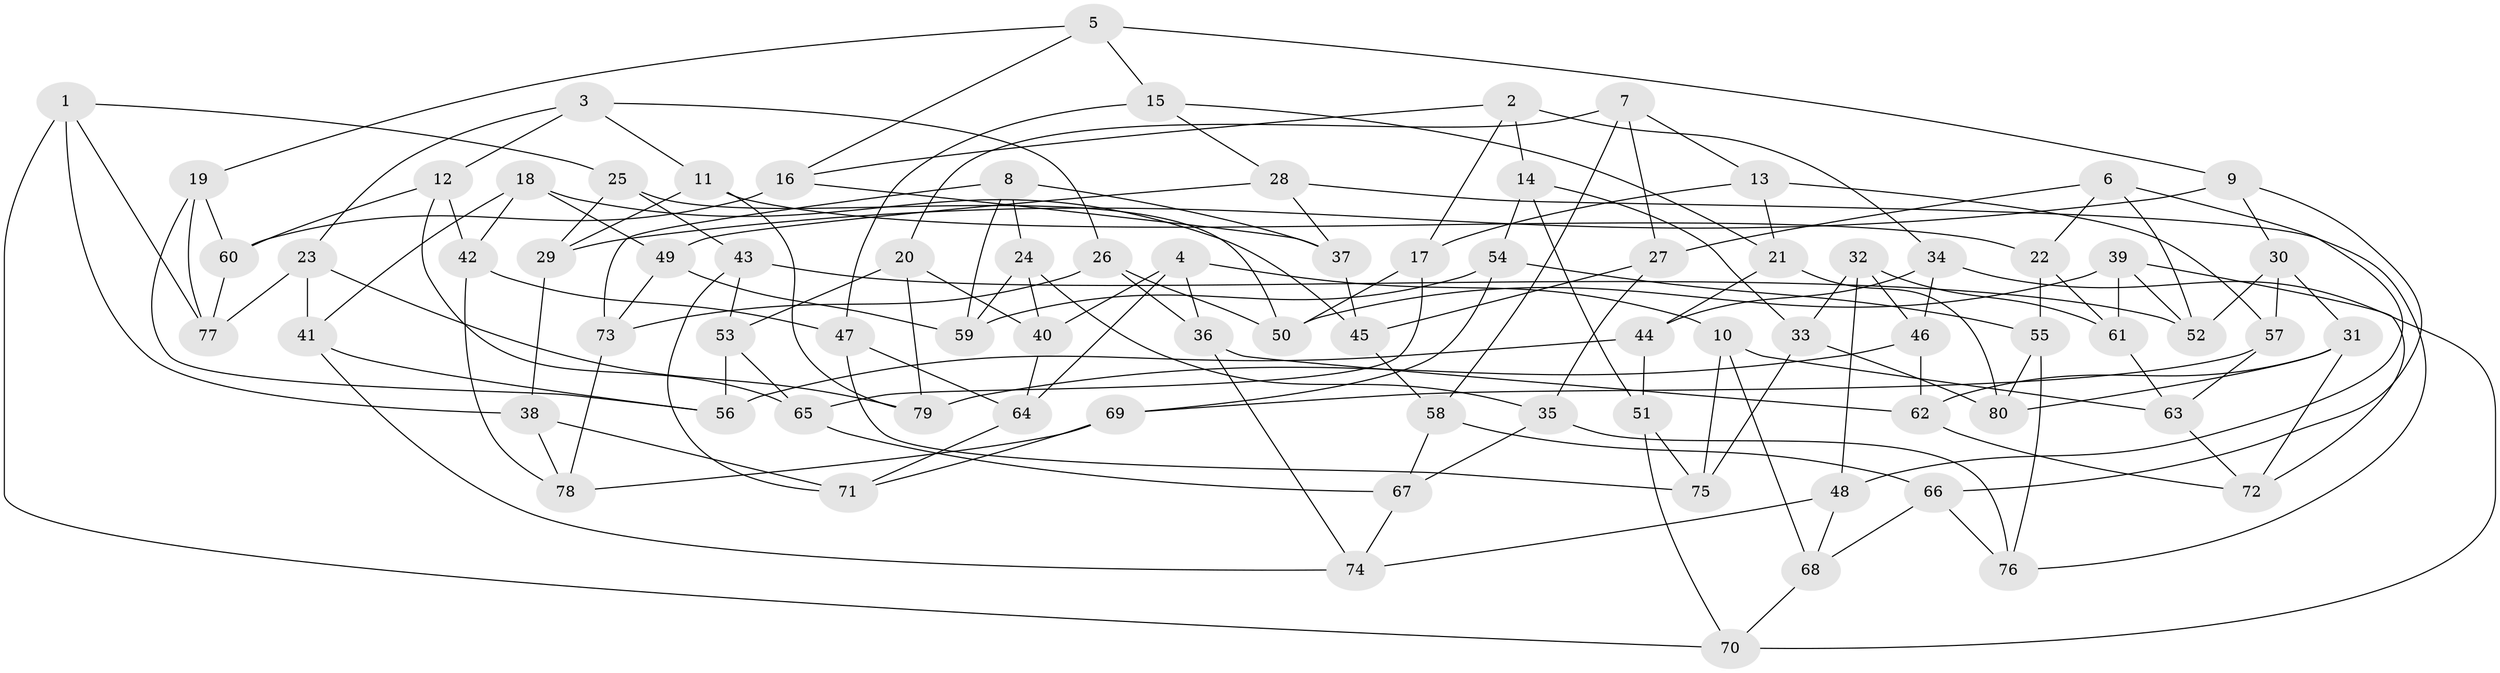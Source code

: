 // coarse degree distribution, {4: 0.6041666666666666, 12: 0.020833333333333332, 8: 0.125, 10: 0.041666666666666664, 6: 0.16666666666666666, 5: 0.041666666666666664}
// Generated by graph-tools (version 1.1) at 2025/20/03/04/25 18:20:31]
// undirected, 80 vertices, 160 edges
graph export_dot {
graph [start="1"]
  node [color=gray90,style=filled];
  1;
  2;
  3;
  4;
  5;
  6;
  7;
  8;
  9;
  10;
  11;
  12;
  13;
  14;
  15;
  16;
  17;
  18;
  19;
  20;
  21;
  22;
  23;
  24;
  25;
  26;
  27;
  28;
  29;
  30;
  31;
  32;
  33;
  34;
  35;
  36;
  37;
  38;
  39;
  40;
  41;
  42;
  43;
  44;
  45;
  46;
  47;
  48;
  49;
  50;
  51;
  52;
  53;
  54;
  55;
  56;
  57;
  58;
  59;
  60;
  61;
  62;
  63;
  64;
  65;
  66;
  67;
  68;
  69;
  70;
  71;
  72;
  73;
  74;
  75;
  76;
  77;
  78;
  79;
  80;
  1 -- 77;
  1 -- 70;
  1 -- 38;
  1 -- 25;
  2 -- 16;
  2 -- 14;
  2 -- 17;
  2 -- 34;
  3 -- 26;
  3 -- 12;
  3 -- 23;
  3 -- 11;
  4 -- 10;
  4 -- 40;
  4 -- 64;
  4 -- 36;
  5 -- 15;
  5 -- 19;
  5 -- 16;
  5 -- 9;
  6 -- 27;
  6 -- 22;
  6 -- 52;
  6 -- 48;
  7 -- 20;
  7 -- 27;
  7 -- 58;
  7 -- 13;
  8 -- 24;
  8 -- 59;
  8 -- 37;
  8 -- 73;
  9 -- 30;
  9 -- 66;
  9 -- 29;
  10 -- 75;
  10 -- 63;
  10 -- 68;
  11 -- 22;
  11 -- 29;
  11 -- 79;
  12 -- 65;
  12 -- 60;
  12 -- 42;
  13 -- 57;
  13 -- 21;
  13 -- 17;
  14 -- 51;
  14 -- 33;
  14 -- 54;
  15 -- 28;
  15 -- 47;
  15 -- 21;
  16 -- 37;
  16 -- 60;
  17 -- 65;
  17 -- 50;
  18 -- 45;
  18 -- 42;
  18 -- 41;
  18 -- 49;
  19 -- 56;
  19 -- 60;
  19 -- 77;
  20 -- 40;
  20 -- 53;
  20 -- 79;
  21 -- 44;
  21 -- 80;
  22 -- 55;
  22 -- 61;
  23 -- 79;
  23 -- 77;
  23 -- 41;
  24 -- 40;
  24 -- 35;
  24 -- 59;
  25 -- 43;
  25 -- 29;
  25 -- 50;
  26 -- 73;
  26 -- 50;
  26 -- 36;
  27 -- 45;
  27 -- 35;
  28 -- 49;
  28 -- 76;
  28 -- 37;
  29 -- 38;
  30 -- 31;
  30 -- 52;
  30 -- 57;
  31 -- 80;
  31 -- 72;
  31 -- 62;
  32 -- 61;
  32 -- 33;
  32 -- 46;
  32 -- 48;
  33 -- 75;
  33 -- 80;
  34 -- 44;
  34 -- 46;
  34 -- 70;
  35 -- 76;
  35 -- 67;
  36 -- 74;
  36 -- 62;
  37 -- 45;
  38 -- 71;
  38 -- 78;
  39 -- 72;
  39 -- 50;
  39 -- 52;
  39 -- 61;
  40 -- 64;
  41 -- 56;
  41 -- 74;
  42 -- 47;
  42 -- 78;
  43 -- 52;
  43 -- 53;
  43 -- 71;
  44 -- 56;
  44 -- 51;
  45 -- 58;
  46 -- 62;
  46 -- 79;
  47 -- 64;
  47 -- 75;
  48 -- 68;
  48 -- 74;
  49 -- 59;
  49 -- 73;
  51 -- 70;
  51 -- 75;
  53 -- 65;
  53 -- 56;
  54 -- 69;
  54 -- 59;
  54 -- 55;
  55 -- 80;
  55 -- 76;
  57 -- 69;
  57 -- 63;
  58 -- 67;
  58 -- 66;
  60 -- 77;
  61 -- 63;
  62 -- 72;
  63 -- 72;
  64 -- 71;
  65 -- 67;
  66 -- 68;
  66 -- 76;
  67 -- 74;
  68 -- 70;
  69 -- 78;
  69 -- 71;
  73 -- 78;
}
